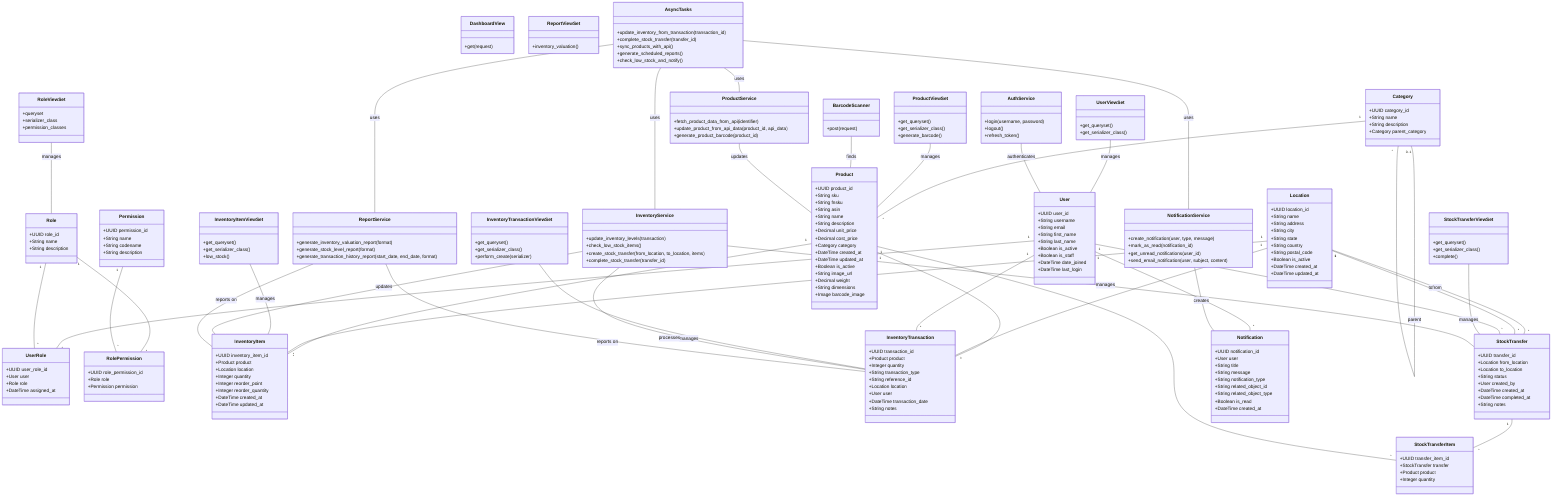 classDiagram
    %% User Management Classes
    class User {
        +UUID user_id
        +String username
        +String email
        +String first_name
        +String last_name
        +Boolean is_active
        +Boolean is_staff
        +DateTime date_joined
        +DateTime last_login
    }
    
    class Role {
        +UUID role_id
        +String name
        +String description
    }
    
    class UserRole {
        +UUID user_role_id
        +User user
        +Role role
        +DateTime assigned_at
    }
    
    class Permission {
        +UUID permission_id
        +String name
        +String codename
        +String description
    }
    
    class RolePermission {
        +UUID role_permission_id
        +Role role
        +Permission permission
    }
    
    %% Product & Inventory Classes
    class Category {
        +UUID category_id
        +String name
        +String description
        +Category parent_category
    }
    
    class Product {
        +UUID product_id
        +String sku
        +String fnsku
        +String asin
        +String name
        +String description
        +Decimal unit_price
        +Decimal cost_price
        +Category category
        +DateTime created_at
        +DateTime updated_at
        +Boolean is_active
        +String image_url
        +Decimal weight
        +String dimensions
        +Image barcode_image
    }
    
    class Location {
        +UUID location_id
        +String name
        +String address
        +String city
        +String state
        +String country
        +String postal_code
        +Boolean is_active
        +DateTime created_at
        +DateTime updated_at
    }
    
    class InventoryItem {
        +UUID inventory_item_id
        +Product product
        +Location location
        +Integer quantity
        +Integer reorder_point
        +Integer reorder_quantity
        +DateTime created_at
        +DateTime updated_at
    }
    
    %% Transaction Classes
    class InventoryTransaction {
        +UUID transaction_id
        +Product product
        +Integer quantity
        +String transaction_type
        +String reference_id
        +Location location
        +User user
        +DateTime transaction_date
        +String notes
    }
    
    class StockTransfer {
        +UUID transfer_id
        +Location from_location
        +Location to_location
        +String status
        +User created_by
        +DateTime created_at
        +DateTime completed_at
        +String notes
    }
    
    class StockTransferItem {
        +UUID transfer_item_id
        +StockTransfer transfer
        +Product product
        +Integer quantity
    }
    
    %% Notification Class
    class Notification {
        +UUID notification_id
        +User user
        +String title
        +String message
        +String notification_type
        +String related_object_id
        +String related_object_type
        +Boolean is_read
        +DateTime created_at
    }
    
    %% API Controller Classes
    class UserViewSet {
        +get_queryset()
        +get_serializer_class()
    }
    
    class RoleViewSet {
        +queryset
        +serializer_class
        +permission_classes
    }
    
    class ProductViewSet {
        +get_queryset()
        +get_serializer_class()
        +generate_barcode()
    }
    
    class BarcodeScanner {
        +post(request)
    }
    
    class InventoryItemViewSet {
        +get_queryset()
        +get_serializer_class()
        +low_stock()
    }
    
    class InventoryTransactionViewSet {
        +get_queryset()
        +get_serializer_class()
        +perform_create(serializer)
    }
    
    class StockTransferViewSet {
        +get_queryset()
        +get_serializer_class()
        +complete()
    }
    
    class DashboardView {
        +get(request)
    }
    
    class ReportViewSet {
        +inventory_valuation()
    }
    
    %% Service Classes
    class AuthService {
        +login(username, password)
        +logout()
        +refresh_token()
    }
    
    class InventoryService {
        +update_inventory_levels(transaction)
        +check_low_stock_items()
        +create_stock_transfer(from_location, to_location, items)
        +complete_stock_transfer(transfer_id)
    }
    
    class NotificationService {
        +create_notification(user, type, message)
        +mark_as_read(notification_id)
        +get_unread_notifications(user_id)
        +send_email_notification(user, subject, content)
    }
    
    class ReportService {
        +generate_inventory_valuation_report(format)
        +generate_stock_level_report(format)
        +generate_transaction_history_report(start_date, end_date, format)
    }
    
    class ProductService {
        +fetch_product_data_from_api(identifier)
        +update_product_from_api_data(product_id, api_data)
        +generate_product_barcode(product_id)
    }
    
    %% Task Classes
    class AsyncTasks {
        +update_inventory_from_transaction(transaction_id)
        +complete_stock_transfer(transfer_id)
        +sync_products_with_api()
        +generate_scheduled_reports()
        +check_low_stock_and_notify()
    }
    
    %% Relationships
    
    %% User Management Relationships
    User "1" -- "*" UserRole
    Role "1" -- "*" UserRole
    Role "1" -- "*" RolePermission
    Permission "1" -- "*" RolePermission
    User "1" -- "*" Notification
    
    %% Product & Inventory Relationships
    Category "0..1" -- "*" Category: parent
    Category "1" -- "*" Product
    Product "1" -- "*" InventoryItem
    Location "1" -- "*" InventoryItem
    
    %% Transaction Relationships
    Product "1" -- "*" InventoryTransaction
    Location "1" -- "*" InventoryTransaction
    User "1" -- "*" InventoryTransaction
    
    Location "1" -- "*" StockTransfer: from
    Location "1" -- "*" StockTransfer: to
    User "1" -- "*" StockTransfer: created_by
    
    StockTransfer "1" -- "*" StockTransferItem
    Product "1" -- "*" StockTransferItem
    
    %% Controller Relationships
    UserViewSet -- User: manages
    RoleViewSet -- Role: manages
    ProductViewSet -- Product: manages
    BarcodeScanner -- Product: finds
    InventoryItemViewSet -- InventoryItem: manages
    InventoryTransactionViewSet -- InventoryTransaction: manages
    StockTransferViewSet -- StockTransfer: manages
    
    %% Service Dependencies
    AuthService -- User: authenticates
    InventoryService -- InventoryItem: updates
    InventoryService -- InventoryTransaction: processes
    InventoryService -- StockTransfer: manages
    NotificationService -- Notification: creates
    ReportService -- InventoryItem: reports on
    ReportService -- InventoryTransaction: reports on
    ProductService -- Product: updates
    AsyncTasks -- InventoryService: uses
    AsyncTasks -- NotificationService: uses
    AsyncTasks -- ProductService: uses
    AsyncTasks -- ReportService: uses